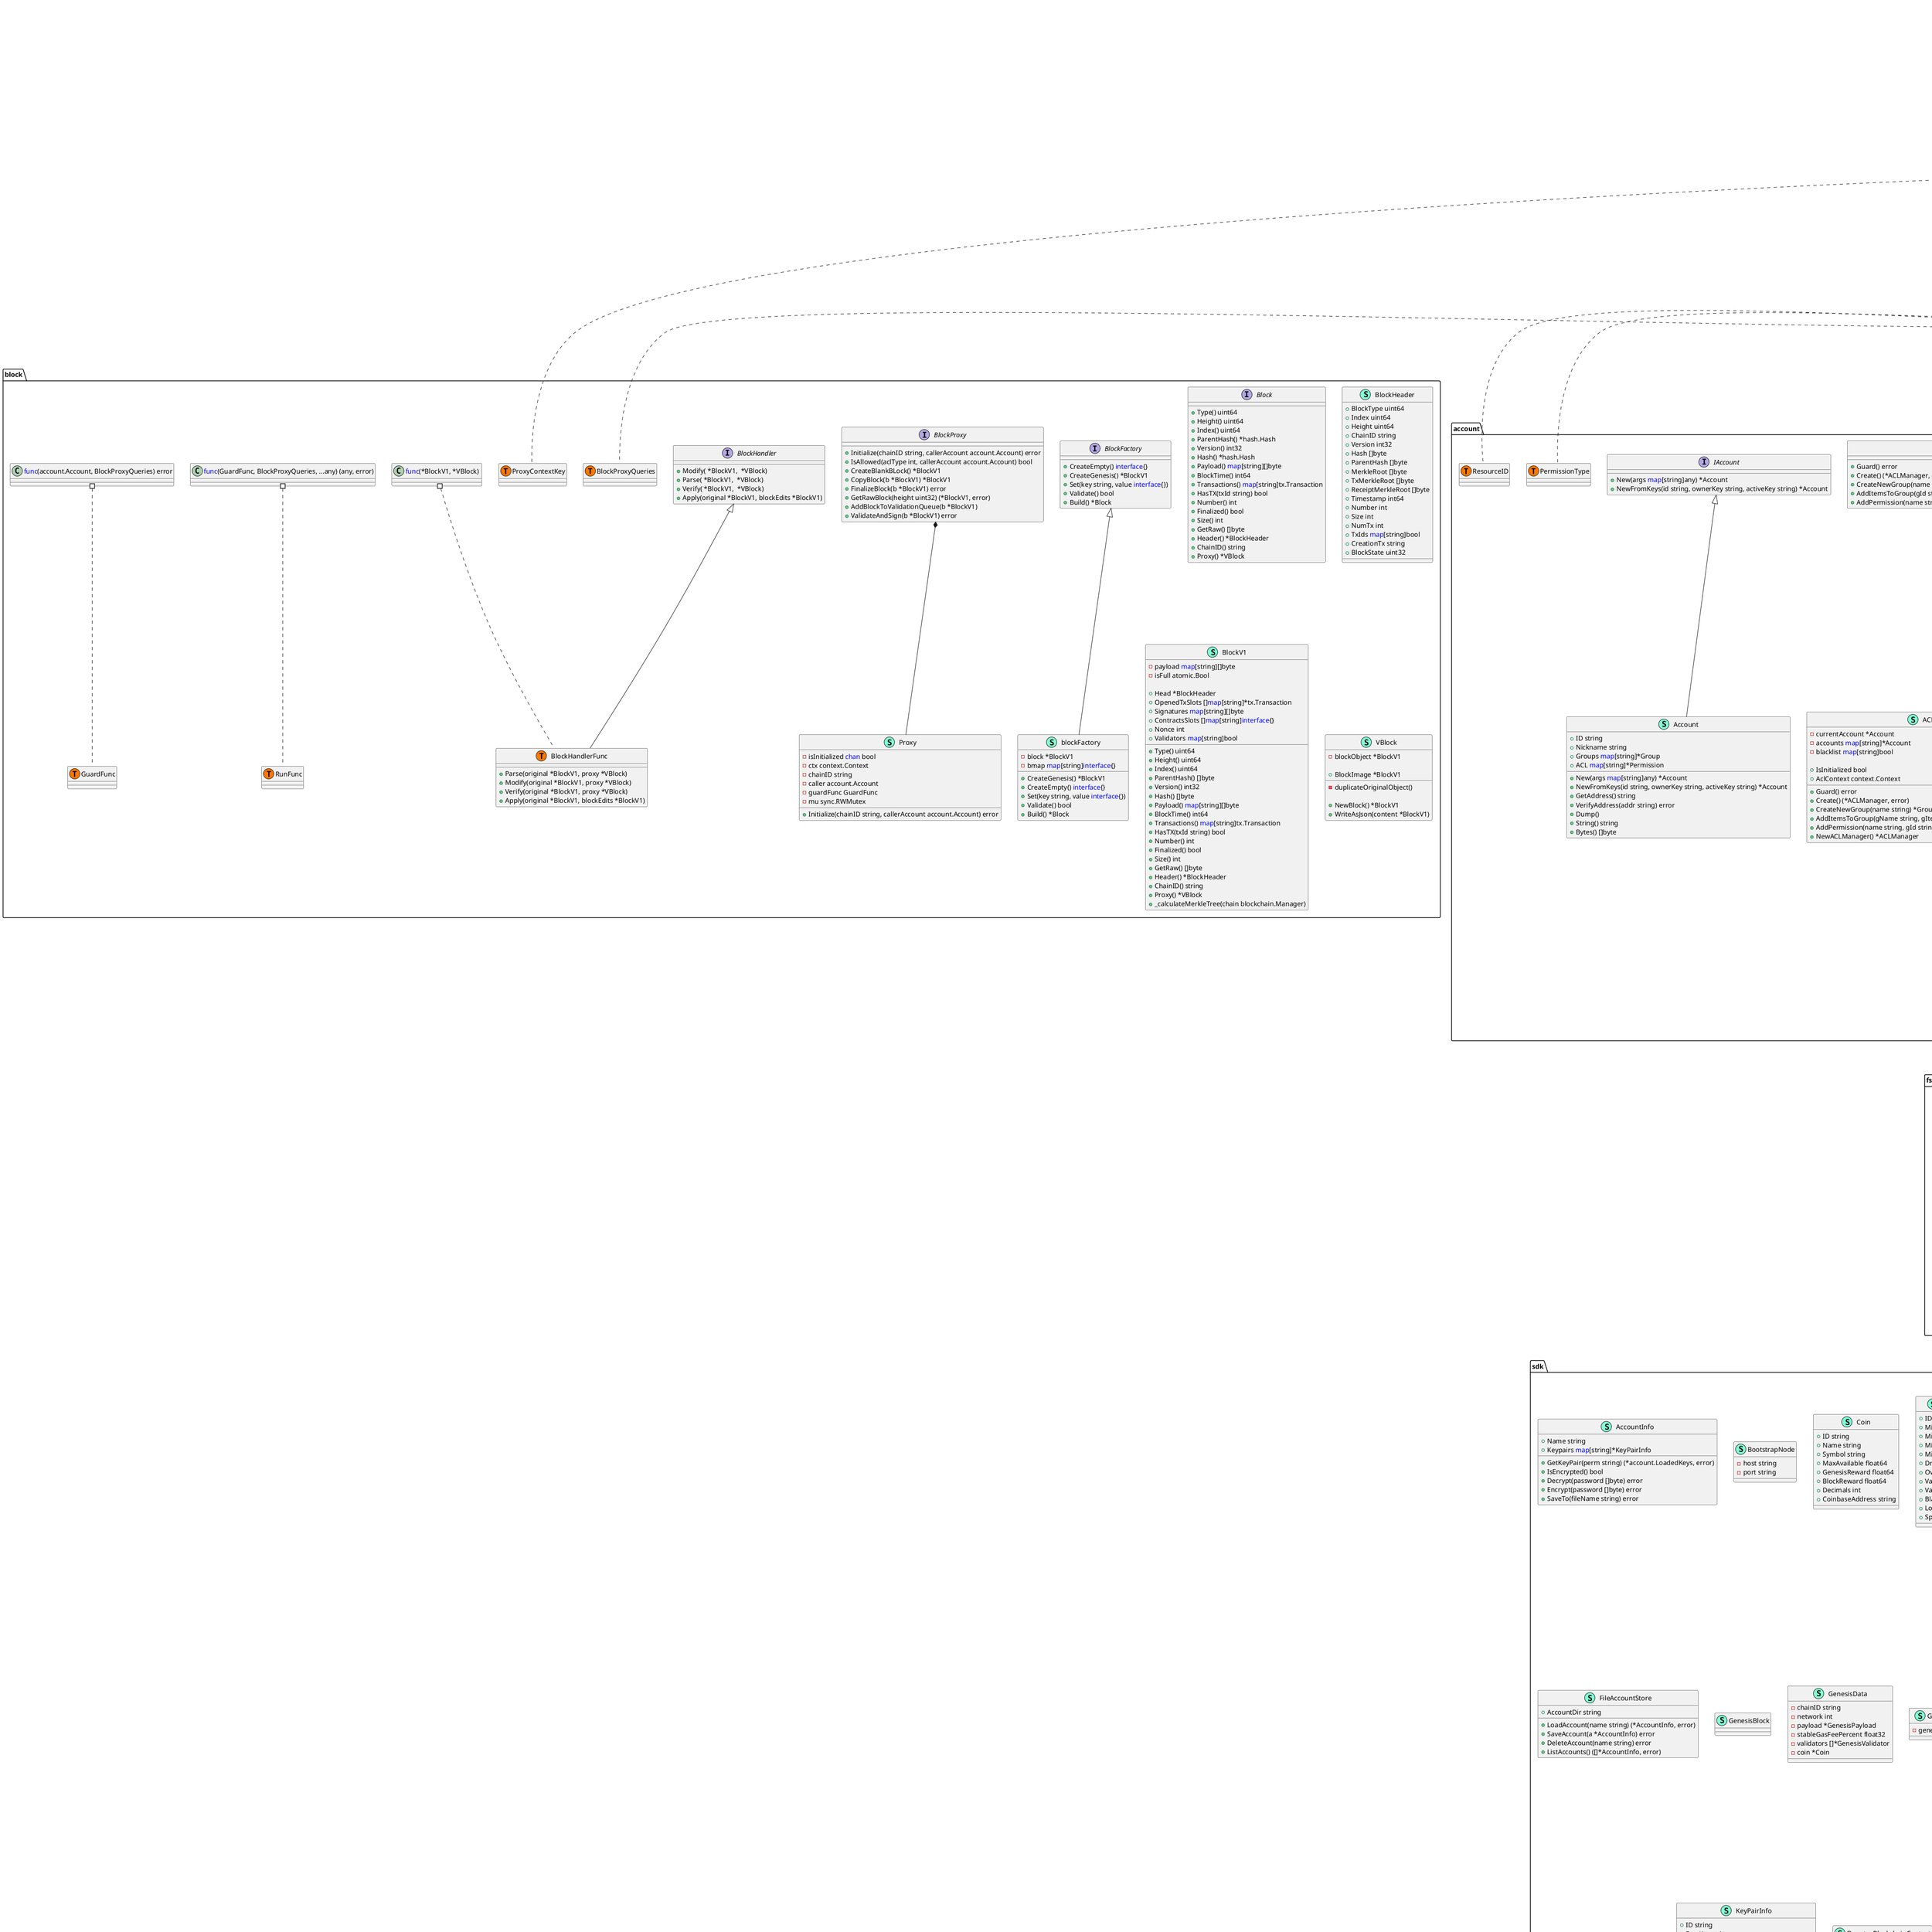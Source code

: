 @startuml
namespace account {
    interface ACL  {
        + Guard() error
        + Create() (*ACLManager, error)
        + CreateNewGroup(name string) *Group
        + AddItemsToGroup(gId string, gItem ...*GroupItem) error
        + AddPermission(name string, gId string, r ResourceID, pt PermissionType) error

    }
    class ACLManager << (S,Aquamarine) >> {
        - currentAccount *Account
        - accounts <font color=blue>map</font>[string]*Account
        - blacklist <font color=blue>map</font>[string]bool

        + IsInitialized bool
        + AclContext context.Context

        + Guard() error
        + Create() (*ACLManager, error)
        + CreateNewGroup(name string) *Group
        + AddItemsToGroup(gName string, gItems ...*GroupItem) error
        + AddPermission(name string, gId string, r ResourceID, pt PermissionType) error
        + NewACLManager() *ACLManager

    }
    class Account << (S,Aquamarine) >> {
        + ID string
        + Nickname string
        + Groups <font color=blue>map</font>[string]*Group
        + ACL <font color=blue>map</font>[string]*Permission

        + New(args <font color=blue>map</font>[string]any) *Account
        + NewFromKeys(id string, ownerKey string, activeKey string) *Account
        + GetAddress() string
        + VerifyAddress(addr string) error
        + Dump() 
        + String() string
        + Bytes() []byte

    }
    interface Address  {
        + GenerateNewAddress() *address

    }
    class AddressFileFormat << (S,Aquamarine) >> {
        + EncryptedFile []byte
        + Chksum uint32

    }
    class DecryptedAddressFormat << (S,Aquamarine) >> {
        + Network byte
        + PrivKey []byte
        + PubKey []byte
        + Signature []byte
        + Suite string

    }
    class Group << (S,Aquamarine) >> {
        + Name string
        + Items []*GroupItem

    }
    class GroupItem << (S,Aquamarine) >> {
        + ID string
        + Permission string
        + PermissionID PermissionType
        + Resource ResourceID
        + IsKeyPair bool
        + Weight int

    }
    interface IAccount  {
        + New(args <font color=blue>map</font>[string]any) *Account
        + NewFromKeys(id string, ownerKey string, activeKey string) *Account

    }
    class Keys << (S,Aquamarine) >> {
        - r group.Group
        - shared <font color=blue>map</font>[x25519.Key]x25519.Key
        - dhPub x25519.Key
        - dhPriv x25519.Key
        - privKey []byte

        + PublicKey []byte
        + Sig []byte

        - signPublic(priv ed25519.PrivateKey) []byte

        + Shared(with x25519.Key) 
        + GetLoadedKeys(accID string) *LoadedKeys

    }
    class LoadedKeys << (S,Aquamarine) >> {
        + Priv ed25519.PrivateKey
        + Pub ed25519.PublicKey
        + PubKeySign []byte

    }
    class Permission << (S,Aquamarine) >> {
        + Name string
        + Groups []string
        + Items []*GroupItem
        + Threshold int

    }
    class account.PermissionType << (T, #FF7700) >>  {
    }
    class account.ResourceID << (T, #FF7700) >>  {
    }
    class address << (S,Aquamarine) >> {
        + Network byte
        + PubBytes []byte
        + Private []byte
        + Suite *edwards25519.SuiteEd25519

        + GenerateNewAddress(network byte) *address
        + PrepareForWriting() []byte
        + EncryptFormat(key []byte, data []byte) ([]byte, error)
        + WriteAndLock(key []byte) error

    }
}

"account.ACL" <|-- "account.ACLManager"
"account.IAccount" <|-- "account.Account"

namespace block {
    interface Block  {
        + Type() uint64
        + Height() uint64
        + Index() uint64
        + ParentHash() *hash.Hash
        + Version() int32
        + Hash() *hash.Hash
        + Payload() <font color=blue>map</font>[string][]byte
        + BlockTime() int64
        + Transactions() <font color=blue>map</font>[string]tx.Transaction
        + HasTX(txId string) bool
        + Number() int
        + Finalized() bool
        + Size() int
        + GetRaw() []byte
        + Header() *BlockHeader
        + ChainID() string
        + Proxy() *VBlock

    }
    interface BlockFactory  {
        + CreateEmpty() <font color=blue>interface</font>{}
        + CreateGenesis() *BlockV1
        + Set(key string, value <font color=blue>interface</font>{}) 
        + Validate() bool
        + Build() *Block

    }
    interface BlockHandler  {
        + Modify( *BlockV1,  *VBlock) 
        + Parse( *BlockV1,  *VBlock) 
        + Verify( *BlockV1,  *VBlock) 
        + Apply(original *BlockV1, blockEdits *BlockV1) 

    }
    class BlockHandlerFunc << (S,Aquamarine) >> {
        + Parse(original *BlockV1, proxy *VBlock) 
        + Modify(original *BlockV1, proxy *VBlock) 
        + Verify(original *BlockV1, proxy *VBlock) 
        + Apply(original *BlockV1, blockEdits *BlockV1) 

    }
    class BlockHeader << (S,Aquamarine) >> {
        + BlockType uint64
        + Index uint64
        + Height uint64
        + ChainID string
        + Version int32
        + Hash []byte
        + ParentHash []byte
        + MerkleRoot []byte
        + TxMerkleRoot []byte
        + ReceiptMerkleRoot []byte
        + Timestamp int64
        + Number int
        + Size int
        + NumTx int
        + TxIds <font color=blue>map</font>[string]bool
        + CreationTx string
        + BlockState uint32

    }
    interface BlockProxy  {
        + Initialize(chainID string, callerAccount account.Account) error
        + IsAllowed(aclType int, callerAccount account.Account) bool
        + CreateBlankBLock() *BlockV1
        + CopyBlock(b *BlockV1) *BlockV1
        + FinalizeBlock(b *BlockV1) error
        + GetRawBlock(height uint32) (*BlockV1, error)
        + AddBlockToValidationQueue(b *BlockV1) 
        + ValidateAndSign(b *BlockV1) error

    }
    class BlockV1 << (S,Aquamarine) >> {
        - payload <font color=blue>map</font>[string][]byte
        - isFull atomic.Bool

        + Head *BlockHeader
        + OpenedTxSlots []<font color=blue>map</font>[string]*tx.Transaction
        + Signatures <font color=blue>map</font>[string][]byte
        + ContractsSlots []<font color=blue>map</font>[string]<font color=blue>interface</font>{}
        + Nonce int
        + Validators <font color=blue>map</font>[string]bool

        + Type() uint64
        + Height() uint64
        + Index() uint64
        + ParentHash() []byte
        + Version() int32
        + Hash() []byte
        + Payload() <font color=blue>map</font>[string][]byte
        + BlockTime() int64
        + Transactions() <font color=blue>map</font>[string]tx.Transaction
        + HasTX(txId string) bool
        + Number() int
        + Finalized() bool
        + Size() int
        + GetRaw() []byte
        + Header() *BlockHeader
        + ChainID() string
        + Proxy() *VBlock
        + _calculateMerkleTree(chain blockchain.Manager) 

    }
    class Proxy << (S,Aquamarine) >> {
        - isInitialized <font color=blue>chan</font> bool
        - ctx context.Context
        - chainID string
        - caller account.Account
        - guardFunc GuardFunc
        - mu sync.RWMutex

        + Initialize(chainID string, callerAccount account.Account) error

    }
    class VBlock << (S,Aquamarine) >> {
        - blockObject *BlockV1

        + BlockImage *BlockV1

        - duplicateOriginalObject() 

        + NewBlock() *BlockV1
        + WriteAsJson(content *BlockV1) 

    }
    class block.BlockHandlerFunc << (T, #FF7700) >>  {
    }
    class block.BlockProxyQueries << (T, #FF7700) >>  {
    }
    class block.GuardFunc << (T, #FF7700) >>  {
    }
    class block.ProxyContextKey << (T, #FF7700) >>  {
    }
    class block.RunFunc << (T, #FF7700) >>  {
    }
    class blockFactory << (S,Aquamarine) >> {
        - block *BlockV1
        - bmap <font color=blue>map</font>[string]<font color=blue>interface</font>{}

        + CreateGenesis() *BlockV1
        + CreateEmpty() <font color=blue>interface</font>{}
        + Set(key string, value <font color=blue>interface</font>{}) 
        + Validate() bool
        + Build() *Block

    }
    class "<font color=blue>func</font>(GuardFunc, BlockProxyQueries, ...any) (any, error)" as fontcolorbluefuncfontGuardFuncBlockProxyQueriesanyanyerror {
        'This class was created so that we can correctly have an alias pointing to this name. Since it contains dots that can break namespaces
    }
    class "<font color=blue>func</font>(account.Account, BlockProxyQueries) error" as fontcolorbluefuncfontaccountAccountBlockProxyQuerieserror {
        'This class was created so that we can correctly have an alias pointing to this name. Since it contains dots that can break namespaces
    }
}
"block.BlockProxy" *-- "block.Proxy"

"block.BlockHandler" <|-- "block.BlockHandlerFunc"
"block.BlockFactory" <|-- "block.blockFactory"

namespace blockchain {
    class Blockchain << (S,Aquamarine) >> {
        - blocks <font color=blue>map</font>[string]*block.Block
        - blockHeaders <font color=blue>map</font>[string]*block.BlockHeader
        - storage store.Store
        - ctx context.Context
        - manager blockchainManager

        + ID string
        + NetworkID uint32
        + SemVer version.SemVer
        + GenesisBlock []byte

        + GenerateID() 
        + SetVersion() 
        + CreateOrLoadGenesis() 

    }
    interface Manager  {
        + CreateNewBlock(chainID string, creator string, block *block.BlockV1) (block.Block, error)
        + CreateGenesis() error
        + GetBlockHeaders() []*block.BlockHeader
        + GetReceipts() []<font color=blue>interface</font>{}
        + GetAllBlocks() []block.Block
        + GetBlockFromHeight(height uint64) 
        + GetGenesisBlock() block.Block
        + GetBlockByHeight(height uint64) (block.Block, error)
        + GetBlockByIndex(index uint64) (block.Block, error)
        + GetBlockByTxID(txID string) (block.Block, error)
        + GetCurrentState() 
        + GetLastBlock() block.Block
        + SignBlock(block *block.BlockV1) 
        + ValidateBlockchain(chainID string) bool
        + GetCoinbase(currencyID uint) 
        + Accounts() 
        + Blocks() *block.VBlock
        + Consensus() 
        + States() 
        + Tx() tx.TxManager
        + Bank() 
        + BlockQueue() 
        + TxQueue() 
        + Config() *config.ChainConfig
        + FSM() *fsm.FSM
        + Cache() *lru.ARCCache
        + Stats() 
        + Bridger() 
        + Indexer() 

    }
    class blockchainManager << (S,Aquamarine) >> {
        + CreateNewBlock(chainID string, creator string, block *block.BlockV1) (block.Block, error)
        + CreateGenesis() error
        + GetBlockHeaders() []*block.BlockHeader
        + GetReceipts() []<font color=blue>interface</font>{}
        + GetAllBlocks() []block.Block
        + GetBlockFromHeight(height uint64) 
        + GetGenesisBlock() block.Block
        + GetBlockByHeight(height uint64) (block.Block, error)
        + GetBlockByIndex(index uint64) (block.Block, error)
        + GetBlockByTxID(txID string) (block.Block, error)
        + GetCurrentState() 
        + GetLastBlock() block.Block
        + SignBlock(block *block.BlockV1) 
        + ValidateBlockchain(chainID string) bool
        + GetCoinbase(currencyID uint) 
        + Accounts() 
        + Blocks() *block.VBlock
        + Consensus() 
        + States() 
        + Tx() tx.TxManager
        + Bank() 
        + BlockQueue() 
        + TxQueue() 
        + Config() *config.ChainConfig
        + FSM() *fsm.FSM
        + Cache() *lru.ARCCache
        + Stats() 
        + Bridger() 
        + Indexer() 

    }
}

"blockchain.Manager" <|-- "blockchain.blockchainManager"

namespace circuit {
    class ClientCircuitBreakerProxy << (S,Aquamarine) >> {
        - client NotificationClient
        - logger *log.Logger
        - gb *gobreaker.CircuitBreaker

        + Send() error

    }
    interface NotificationClient  {
        + Send() error

    }
}

"circuit.NotificationClient" <|-- "circuit.ClientCircuitBreakerProxy"

namespace config {
    class ChainConfig << (S,Aquamarine) >> {
        + ID int64
        + Version version.Version
        + VersionHash []byte
        + Genesis []byte
        + FSM *fsm.FSM

    }
    class ID << (S,Aquamarine) >> {
        - r []byte
        - s []byte
        - d string
        - g []byte

        + String() string

    }
    class NodeConfig << (S,Aquamarine) >> {
        - seed []byte

        + ID *ID
        + Version version.Version
        + ListenAddress string
        + Logger hclog.Logger
        + Serializer *serializer.SerializableItem
        + Worker <font color=blue>interface</font>{}
        + NodeState atomic.Int64
        + Uptime uptime.UptimeManager
        + Keys p2p.P2PKeys
        + QuitCh <font color=blue>chan</font> <font color=blue>struct</font>{}

        + NewID() *ID
        + ValidateID(id *ID) error

    }
    class NodeContext << (S,Aquamarine) >> {
        + ParentCtx context.Context
        + Config *NodeConfig
        + SessionID uuid.UUID

    }
    class OnDiskConfig << (S,Aquamarine) >> {
        + NodeID <font color=blue>struct</font>{[]byte}
        + Version string
        + State int64
        + SessionID string
        + Keys <font color=blue>struct</font>{string, string}
        + SavedOn int64

    }
}


namespace factory {
    interface Factory  {
        + ConvertTypeToMap(dataType <font color=blue>interface</font>{}) <font color=blue>map</font>[string]<font color=blue>interface</font>{}
        + BuildFromBytes(data []byte, dataType <font color=blue>interface</font>{}) (<font color=blue>interface</font>{}, error)
        + CreateEmpty(dataType <font color=blue>interface</font>{}) <font color=blue>interface</font>{}

    }
    class factory << (S,Aquamarine) >> {
        + ConvertTypeToMap(dataType <font color=blue>interface</font>{}) <font color=blue>map</font>[string]<font color=blue>interface</font>{}
        + BuildFromBytes(data []byte, dataType <font color=blue>interface</font>{}) (<font color=blue>interface</font>{}, error)
        + CreateEmpty(dataType <font color=blue>interface</font>{}) <font color=blue>interface</font>{}

    }
}

"factory.Factory" <|-- "factory.factory"

namespace fs {
    class FileEncryptor << (S,Aquamarine) >> {
        - buf bytes.Buffer
        - priv *rsa.PrivateKey
        - pub rsa.PublicKey

        + NewFileKeys() 
        + Encrypt(data []byte) ([]byte, error)
        + Decrypt() ([]byte, error)

    }
    class FileManager << (S,Aquamarine) >> {
        - work *QFile

        + New(file afero.File, hasflags bool, params <font color=blue>map</font>[string]<font color=blue>interface</font>{}) *QFile

    }
    class QFile << (S,Aquamarine) >> {
        - f afero.File
        - flags []uint32
        - txId string
        - signature string
        - lockState bool
        - blockHeight uint32

    }
    class fs.FileFlags << (T, #FF7700) >>  {
    }
    interface iFs  {
        + InitMemFs() 
        + InitOSFs() 
        + GetMemFs() *afero.Fs
        + GetOsFs() *afero.Fs
        + GetQfs() *qFs

    }
    class qFs << (S,Aquamarine) >> {
        - mem afero.Fs
        - os afero.Fs

        + WriteFileWithFlags(file *QFile) error
        + InitMemFs() 
        + InitOsFs() 
        + GetMemFs() afero.Fs
        + GetOsFs() afero.Fs
        + GetQfs() *qFs

    }
}
"afero.Afero" *-- "fs.qFs"


namespace hash {
    class Hash << (S,Aquamarine) >> {
        + Hash []byte

        + Bytes() []byte
        + String() string

    }
}


namespace keygen {
    interface AnonEncrypt  {
        + GenEncryptionKeys(keyNum int) (*edwards25519.SuiteEd25519, []kyber.Point, []kyber.Scalar)
        + Encrypt(X []kyber.Point, suite *edwards25519.SuiteEd25519, m []byte) []byte

    }
    class EncryptedData << (S,Aquamarine) >> {
        - suite *edwards25519.SuiteEd25519
        - y []kyber.Scalar
        - cipherText []byte

        + X []kyber.Point

        + GetSuite() *edwards25519.SuiteEd25519
        + GetCipherText() []byte
        + GetX() []kyber.Point

    }
    interface KeyGen  {
        + NewKeyPair(keyType Type) 
        + GetPrivate() *privateKey
        + GetPublic() *publicKey

    }
    class KyberKeyPair << (S,Aquamarine) >> {
        - sk *kyber512.PrivateKey
        - pk *kyber512.PublicKey

        + RawPub []byte
        + RawPriv []byte

    }
    class keygen.Type << (T, #FF7700) >>  {
    }
    class keygen.kyberPrivateKey << (T, #FF7700) >>  {
    }
    class keygen.kyberPublicKey << (T, #FF7700) >>  {
    }
    class keys << (S,Aquamarine) >> {
        + KeyType Type
        + Private any
        + Public any
        + Suite *edwards25519.SuiteEd25519

        + GenEncryptionKeys(keyNum int) (*edwards25519.SuiteEd25519, []kyber.Point, []kyber.Scalar)
        + Encrypt(X []kyber.Point, suite *edwards25519.SuiteEd25519, m []byte) []byte
        + NewKeyPair(keyType Type) 
        + KyberKeyGen() (*kyber512.PrivateKey, *kyber512.PublicKey)
        + GetKyberKeypair() *KyberKeyPair

    }
    class privateKey << (S,Aquamarine) >> {
    }
    class publicKey << (S,Aquamarine) >> {
    }
    class "kyber.Point" as kyberPoint {
        'This class was created so that we can correctly have an alias pointing to this name. Since it contains dots that can break namespaces
    }
    class "kyber.Scalar" as kyberScalar {
        'This class was created so that we can correctly have an alias pointing to this name. Since it contains dots that can break namespaces
    }
}

"keygen.AnonEncrypt" <|-- "keygen.keys"

namespace nodes {
    class Master << (S,Aquamarine) >> {
        - nodeConfig config.NodeConfig
        - chain config.ChainConfig

    }
}


namespace p2p {
    interface EncryptionKey  {
        + Encrypt(msg <font color=blue>interface</font>{}) 
        + Decrypt(msg <font color=blue>interface</font>{}) 

    }
    interface Key  {
        + String() string
        + Bytes() ([]byte, error)
        + Hex() string

    }
    interface Keys  {
        + GenerateNewKeyPair() 
        + LoadFromDisk() 
        + WriteToDisk() 

    }
    interface P2PKeys  {
        + KeyPair() p2pKeyPair

    }
    class P2PPrivateKey << (S,Aquamarine) >> {
        - scalar kyber.Scalar
        - group kyber.Group
        - suite edwards25519.SuiteEd25519

        + Sign(message string) P2pSignature
        + String() string
        + Bytes() ([]byte, error)
        + Hex() string

    }
    class P2PPublicKey << (S,Aquamarine) >> {
        - point kyber.Point

        + String() string
        + Bytes() ([]byte, error)
        + Hex() string
        + Verify(m string, S P2PSignature) bool

    }
    class P2PSignature << (S,Aquamarine) >> {
        - r kyber.Point
        - s kyber.Scalar

        + GetSig() P2PSignature
        + GetPublicKey(message string) kyber.Point
        + String() string

    }
    interface P2pSignature  {
        + GetPublicKey(message string) kyber.Point
        + GetSig() P2PSignature

    }
    interface SignKey  {
        + Sign(msg <font color=blue>interface</font>{}) 
        + VerifySignature() 

    }
    class p2p.PrivateKey << (T, #FF7700) >>  {
    }
    class p2p.PublicKey << (T, #FF7700) >>  {
    }
    class p2pKeyPair << (S,Aquamarine) >> {
        + SK P2PPrivateKey
        + PK P2PPublicKey

        + KeyPair() p2pKeyPair
        + LoadFromDisk() 
        + WriteToDisk() 
        + GenerateNewKeyPair() 
        + PublicKey() P2PPublicKey
        + PrivateKey() P2PPrivateKey
        + DerivePubKey(message string) (string, kyber.Point, kyber.Scalar)

    }
}
"p2p.Keys" *-- "p2p.EncryptionKey"
"p2p.Keys" *-- "p2p.P2PKeys"
"p2p.Key" *-- "p2p.P2PPrivateKey"
"p2p.Key" *-- "p2p.P2PPublicKey"
"p2p.Keys" *-- "p2p.SignKey"

"p2p.Key" <|-- "p2p.P2PPrivateKey"
"p2p.Key" <|-- "p2p.P2PPublicKey"
"p2p.P2pSignature" <|-- "p2p.P2PSignature"
"p2p.Keys" <|-- "p2p.p2pKeyPair"
"p2p.P2PKeys" <|-- "p2p.p2pKeyPair"

namespace pod {
    class DnaOperator << (S,Aquamarine) >> {
        - params TemperProofParams
        - processor *process
        - trainer *Trainer

    }
    interface IOrganism  {
        - calculateFitness(target []byte) 
        - mutate(mutationRate float64) 

    }
    interface ITrainer  {
        - calculateDifficultyOfTarget(target string) float64
        - buildMarkovModel() (*gomarkov.Chain, error)
        - saveMarkovModel(chain *gomarkov.Chain) 
        - loadModel() (*gomarkov.Chain, error)
        - generateProof(chain *gomarkov.Chain) string

        + GetTrainingSet() <font color=blue>map</font>[int]string
        + Train() string

    }
    class MediaOrganism << (S,Aquamarine) >> {
        + DNA *image.RGBA
        + Fitness int64

    }
    class MediaProof << (S,Aquamarine) >> {
        - bwImgResized *image.RGBA
        - bwImgGenerated *image.RGBA

        + MediaType string

        + LoadAndConvert(imagePath string) *image.RGBA

    }
    class Organism << (S,Aquamarine) >> {
        + DNA []byte
        + Fitness float64
        + ParentA []byte
        + ParentB []byte

        - mutate(mutationRate float64) 
        - calculateFitness(target []byte) 

    }
    class Proof << (S,Aquamarine) >> {
        - hash string
        - hmac string
        - isVerified bool

        - verifyProof() bool

    }
    interface TemperProof  {
        - setMutationRate(rate float64) 
        - setParseDuration(dur time.Duration) 
        - setPopulationSize(size uint) 
        - setMaxFitness(fit float64) 
        - setTarget(target []byte) string
        - createOrganism(target []byte) []Organism
        - createPopulation(target []byte, popSize uint) Organism
        - crossover(d1 Organism, d2 Organism) Organism
        - naturalSelection(pool []Organism, population []Organism, target []byte) []Organism
        - loadDictionary() 
        - train() *TrainingDataSet
        - getBest(population []Organism) Organism
        - getMutationRate() float64

    }
    class TemperProofParams << (S,Aquamarine) >> {
        + MutationRate float64
        + ParseDuration time.Duration
        + PopulationSize uint
        + MaxFitness float64

    }
    class Trainer << (S,Aquamarine) >> {
        - calculateDifficultyOfTarget(target string) float64
        - buildMarkovModel() (*gomarkov.Chain, error)
        - saveMarkovModel(chain *gomarkov.Chain) 
        - loadModel() (*gomarkov.Chain, error)
        - generateProof(chain *gomarkov.Chain) string

        + GetTrainingSet() <font color=blue>map</font>[int]string
        + Train() string

    }
    class TrainingData << (S,Aquamarine) >> {
        - blockText string
        - contentText string

    }
    class operator << (S,Aquamarine) >> {
    }
    class pod.TrainingDataSet << (T, #FF7700) >>  {
    }
    class process << (S,Aquamarine) >> {
        - setTarget(trainer *Trainer) string
        - createOrganism(target []byte) Organism
        - createPopulation(target []byte, popSize uint) []Organism
        - createGenePool(maxFitness float64, population []Organism, target []byte) []Organism
        - naturalSelection(mutationRate float64, pool []Organism, population []Organism, target []byte) []Organism
        - crossover(d1 Organism, d2 Organism) Organism
        - getBest(population []Organism) Organism

    }
    class tProof << (S,Aquamarine) >> {
    }
}
"pod.Proof" *-- "pod.MediaProof"
"pod.IOrganism" *-- "pod.Organism"
"pod.ITrainer" *-- "pod.Trainer"
"pod.DnaOperator" *-- "pod.operator"
"pod.TemperProof" *-- "pod.process"
"pod.TemperProof" *-- "pod.tProof"

"pod.IOrganism" <|-- "pod.Organism"
"pod.ITrainer" <|-- "pod.Trainer"

namespace sdk {
    class AccountInfo << (S,Aquamarine) >> {
        + Name string
        + Keypairs <font color=blue>map</font>[string]*KeyPairInfo

        + GetKeyPair(perm string) (*account.LoadedKeys, error)
        + IsEncrypted() bool
        + Decrypt(password []byte) error
        + Encrypt(password []byte) error
        + SaveTo(fileName string) error

    }
    interface AccountManager  {
        + CheckIfLoadedAccount(id string) *accountManager
        + GetLoadedAccount() *account.Account
        + GetLoadedKeys() *account.Keys

    }
    class Bank << (S,Aquamarine) >> {
        - minter BaseMinter

        + Address string
        + Accounts <font color=blue>map</font>[string]*accountManager
        + ElectedComitee []*accountManager
        + BaseCurrency *Coin
        + OtherAssets []*Coin
        + Liquidities <font color=blue>map</font>[string]<font color=blue>interface</font>{}
        + Circulating <font color=blue>map</font>[string]*CoinUnit
        + DeadCoins <font color=blue>map</font>[string]*CoinUnit
        + NumCirculating atomic.Uint64
        + TotalAvailable atomic.Uint64
        + PreMinted uint64
        + Minted uint64
        + LeftToMint uint64

        + GetBaseBank() *Bank
        + GetBankAddress() string
        + GetBankAccount(id string) *accountManager
        + GetElectedCommitee() []*accountManager
        + TotalCoinsAvailable() uint64
        + TotalCirculating() uint64
        + GetMinter() BaseMinter
        + IssueNewAsset(c *Coin) error
        + BuyLiquidities(amount uint64) error
        + SellLiquidities(amount uint64) error
        + TransferFrom(fromAcct string, toAcct string, amount float64) 
        + SignTransfer(txID string) 
        + CancelTransfer(txID string) 
        + SetTransferState(txID string, stateID int) 
        + CreateNewBankAccount() *accountManager
        + NewBaseCoin(info <font color=blue>map</font>[string]any) 

    }
    interface BankManager  {
        + NewBaseCoin(info <font color=blue>map</font>[string]any) 
        + GetBaseBank() *Bank
        + GetBankAddress() string
        + GetBankAccount(id string) *accountManager
        + GetElectedCommitee() []*accountManager
        + TotalCoinsAvailable() uint64
        + TotalCirculating() uint64
        + GetMinter() BaseMinter
        + IssueNewAsset(c *Coin) error
        + BuyLiquidities(amount uint64) error
        + SellLiquidities(amount uint64) error
        + TransferFrom(fromAcct string, toAcct string, amount float64) 
        + SignTransfer(txID string) 
        + CancelTransfer(txID string) 
        + SetTransferState(txID string, stateID int) 
        + CreateNewBankAccount() *accountManager

    }
    interface BaseMinter  {
        - mint(currencyID string, amount uint64) 
        - burn(currencyID string, amount uint64) 
        - info() <font color=blue>map</font>[string]<font color=blue>interface</font>{}

    }
    class BootstrapNode << (S,Aquamarine) >> {
        - host string
        - port string

    }
    class Coin << (S,Aquamarine) >> {
        + ID string
        + Name string
        + Symbol string
        + MaxAvailable float64
        + GenesisReward float64
        + BlockReward float64
        + Decimals int
        + CoinbaseAddress string

    }
    class CoinUnit << (S,Aquamarine) >> {
        + ID string
        + MintedOn int64
        + MintedBy string
        + MintedFor string
        + MintedTx string
        + DnaProof string
        + Owner string
        + Value float64
        + Valid bool
        + Blacklisted bool
        + Locked bool
        + Spendable bool

    }
    class FileAccountStore << (S,Aquamarine) >> {
        + AccountDir string

        + LoadAccount(name string) (*AccountInfo, error)
        + SaveAccount(a *AccountInfo) error
        + DeleteAccount(name string) error
        + ListAccounts() ([]*AccountInfo, error)

    }
    class GenesisBlock << (S,Aquamarine) >> {
    }
    class GenesisData << (S,Aquamarine) >> {
        - chainID string
        - network int
        - payload *GenesisPayload
        - stableGasFeePercent float32
        - validators []*GenesisValidator
        - coin *Coin

    }
    class GenesisPayload << (S,Aquamarine) >> {
        - genesisBytes []byte

    }
    class GenesisValidator << (S,Aquamarine) >> {
        + Address string
        + StakingAmount float64

    }
    class KeyPairInfo << (S,Aquamarine) >> {
        + ID string
        + RawKey string
        + KeyType string
        + PubKey string
        + Salt string
        + EncryptedKey string
        + Mac string

        + ToKeyPair() (*account.LoadedKeys, error)
        + IsEncrypted() bool
        + Encrypt(password []byte) error
        + Decrypt(password []byte) error

    }
    class QuantosBlockchainContext << (S,Aquamarine) >> {
        + Ctx context.Context
        + CurrentNetwork NetworkID
        + CurrentVersion *Version
        + Config *config.ChainConfig
        + GenesisDNA string

        + GenerateGenesisDnaProof() 

    }
    interface QuantosSDK  {
        + Accounts() AccountManager

    }
    class Token << (S,Aquamarine) >> {
        + ID string
        + Name string
        + Symbol string
        + Decimals int
        + MaxAvailable float64
        + Mintable bool
        + Burnable bool
        + Upgradeable bool
        + Killable bool
        + Tradable bool
        + GasFee float64
        + CreationFee float64
        + CreationTxAddress string
        + BaseCoin *Coin
        + CreatorAddress string
        + ContractAddress string
        + ContractABI string
        + OwnerAddress string
        + ContractCode string
        + TokenType string
        + TokenStruct any
        + ApprovalSignature string
        + ApprovedBy string
        + Notes []string

    }
    class Version << (S,Aquamarine) >> {
    }
    class accountManager << (S,Aquamarine) >> {
        + Ctx context.Context
        + Keys *account.LoadedKeys
        + ID string

        + CheckIfLoadedAccount(id string) *accountManager
        + GetLoadedAccount() *account.Account

    }
    class minter << (S,Aquamarine) >> {
        - mint(currencyID string, amount uint64) 
        - burn(currencyID string, amount uint64) 
        - info() <font color=blue>map</font>[string]<font color=blue>interface</font>{}

    }
    class sdk.NetworkID << (T, #FF7700) >>  {
    }
}
"version.SemVer" *-- "sdk.Version"
"sdk.AccountManager" *-- "sdk.accountManager"
"sdk.BaseMinter" *-- "sdk.minter"

"sdk.BankManager" <|-- "sdk.Bank"
"sdk.BaseMinter" <|-- "sdk.minter"

namespace serializer {
    class SerializableItem << (S,Aquamarine) >> {
        + EncodingType int64
        + Payload <font color=blue>interface</font>{}
        + Encoder Serializer

    }
    interface Serializer  {
        + Serialize( <font color=blue>interface</font>{}) (*any.Any, error)
        + Unserialize( *any.Any) (<font color=blue>interface</font>{}, error)

    }
}


namespace store {
    class MemoryDB << (S,Aquamarine) >> {
        - db *memdb.MemDB
        - schema *memdb.DBSchema

        + InsertOne(tableName string, data <font color=blue>interface</font>{}) error
        + InsertMany(tableName string, data []<font color=blue>interface</font>{}) error
        + FindOne(tableName string, key string, data string) (<font color=blue>interface</font>{}, error)
        + SaveSnapShot() 

    }
    interface Query  {
        + FindOne(params ...<font color=blue>interface</font>{}) (Record, <font color=blue>interface</font>{}, error)

    }
    class Record << (S,Aquamarine) >> {
        + SType StorageType
        + RType StorageElementsType
        + ID string
        + Data []byte
        + Immutable bool
        + CreatedOn time.Time
        + UpdatedOn time.Time
        + DeletedOn time.Time
        + Ref *RecordIndex

    }
    class RecordIndex << (S,Aquamarine) >> {
        + ID string
        + HasKeys []string
        + BucketName string
        + Order int32

    }
    interface Storage  {
        + CreateNew(ctx context.Context, params ...<font color=blue>interface</font>{}) (Store, error)
        + GetStore( context.Context) Store

    }
    interface Store  {
        + InitDB( StorageType) Storage
        + GetInstance( context.Context) Storage

    }
    class store.StorageElementsType << (T, #FF7700) >>  {
    }
    class store.StorageType << (T, #FF7700) >>  {
    }
}


namespace trie {
    class MTree << (S,Aquamarine) >> {
        + ChainID string
        + ChainVersion string
        + Tree *merkletree.MerkleTree
        + Proofs <font color=blue>map</font>[int]*Proof

        + NewMerkleTree(data [][]byte) 
        + NewMerkleFromStruct(data []any) 
        + GetFilePath() string

    }
    class Proof << (S,Aquamarine) >> {
        + Index int
        + Proof string
        + Height int
        + Timestamp int64

    }
    interface QMerkleTree  {
        + NewMerkleTree(data [][]byte) 
        + NewMerkleFromStruct(data []any) 

    }
}

"trie.QMerkleTree" <|-- "trie.MTree"

namespace tx {
    class Transaction << (S,Aquamarine) >> {
    }
    interface TxManager  {
        + CreateTransaction(from string, to string, amount string, currencyID uint) 
        + ValidateTransaction(validator string, txid string) bool
        + IncludeTransactionInBlock(txid string, txdata string) bool

    }
}


namespace uptime {
    class UM << (S,Aquamarine) >> {
        + UP *Uptime

        - alive() bool
        - up() *Uptime
        - update() 

        + Start() 

    }
    class Uptime << (S,Aquamarine) >> {
        + State <font color=blue>chan</font> bool
        + Down <font color=blue>chan</font> bool

    }
    interface UptimeManager  {
        - up() *Uptime
        - alive() bool
        - update() 

        + Start() 

    }
}
"uptime.UptimeManager" *-- "uptime.UM"

"uptime.UptimeManager" <|-- "uptime.UM"

namespace version {
    class SemVer << (S,Aquamarine) >> {
        + String() string
        + Set(major int, minor int, patch int) 
        + Hash() []byte
        + Verify(other Version) bool
        + Get() SemVer

    }
    interface Version  {
        + String() string
        + Set(major int, minor int, patch int) 
        + Hash() []byte
        + Verify(other Version) bool
        + Get() SemVer

    }
    class version.SemVer << (T, #FF7700) >>  {
    }
}

"version.Version" <|-- "version.SemVer"

"__builtin__.<font color=blue>map</font>[uint32]string" #.. "fs.FileFlags"
"__builtin__.[]int" #.. "version.SemVer"
"__builtin__.int" #.. "store.StorageElementsType"
"__builtin__.int" #.. "store.StorageType"
"__builtin__.string" #.. "block.ProxyContextKey"
"__builtin__.uint32" #.. "account.PermissionType"
"__builtin__.uint32" #.. "account.ResourceID"
"__builtin__.uint32" #.. "block.BlockProxyQueries"
"__builtin__.uint32" #.. "keygen.Type"
"__builtin__.uint32" #.. "sdk.NetworkID"
"block.<font color=blue>func</font>(*BlockV1, *VBlock) " #.. "block.BlockHandlerFunc"
"block.fontcolorbluefuncfontGuardFuncBlockProxyQueriesanyanyerror" #.. "block.RunFunc"
"block.fontcolorbluefuncfontaccountAccountBlockProxyQuerieserror" #.. "block.GuardFunc"
"keygen.kyberPoint" #.. "keygen.kyberPublicKey"
"keygen.kyberScalar" #.. "keygen.kyberPrivateKey"
"p2p.Key" #.. "p2p.PrivateKey"
"p2p.Key" #.. "p2p.PublicKey"
"pod.[]TrainingData" #.. "pod.TrainingDataSet"
@enduml
